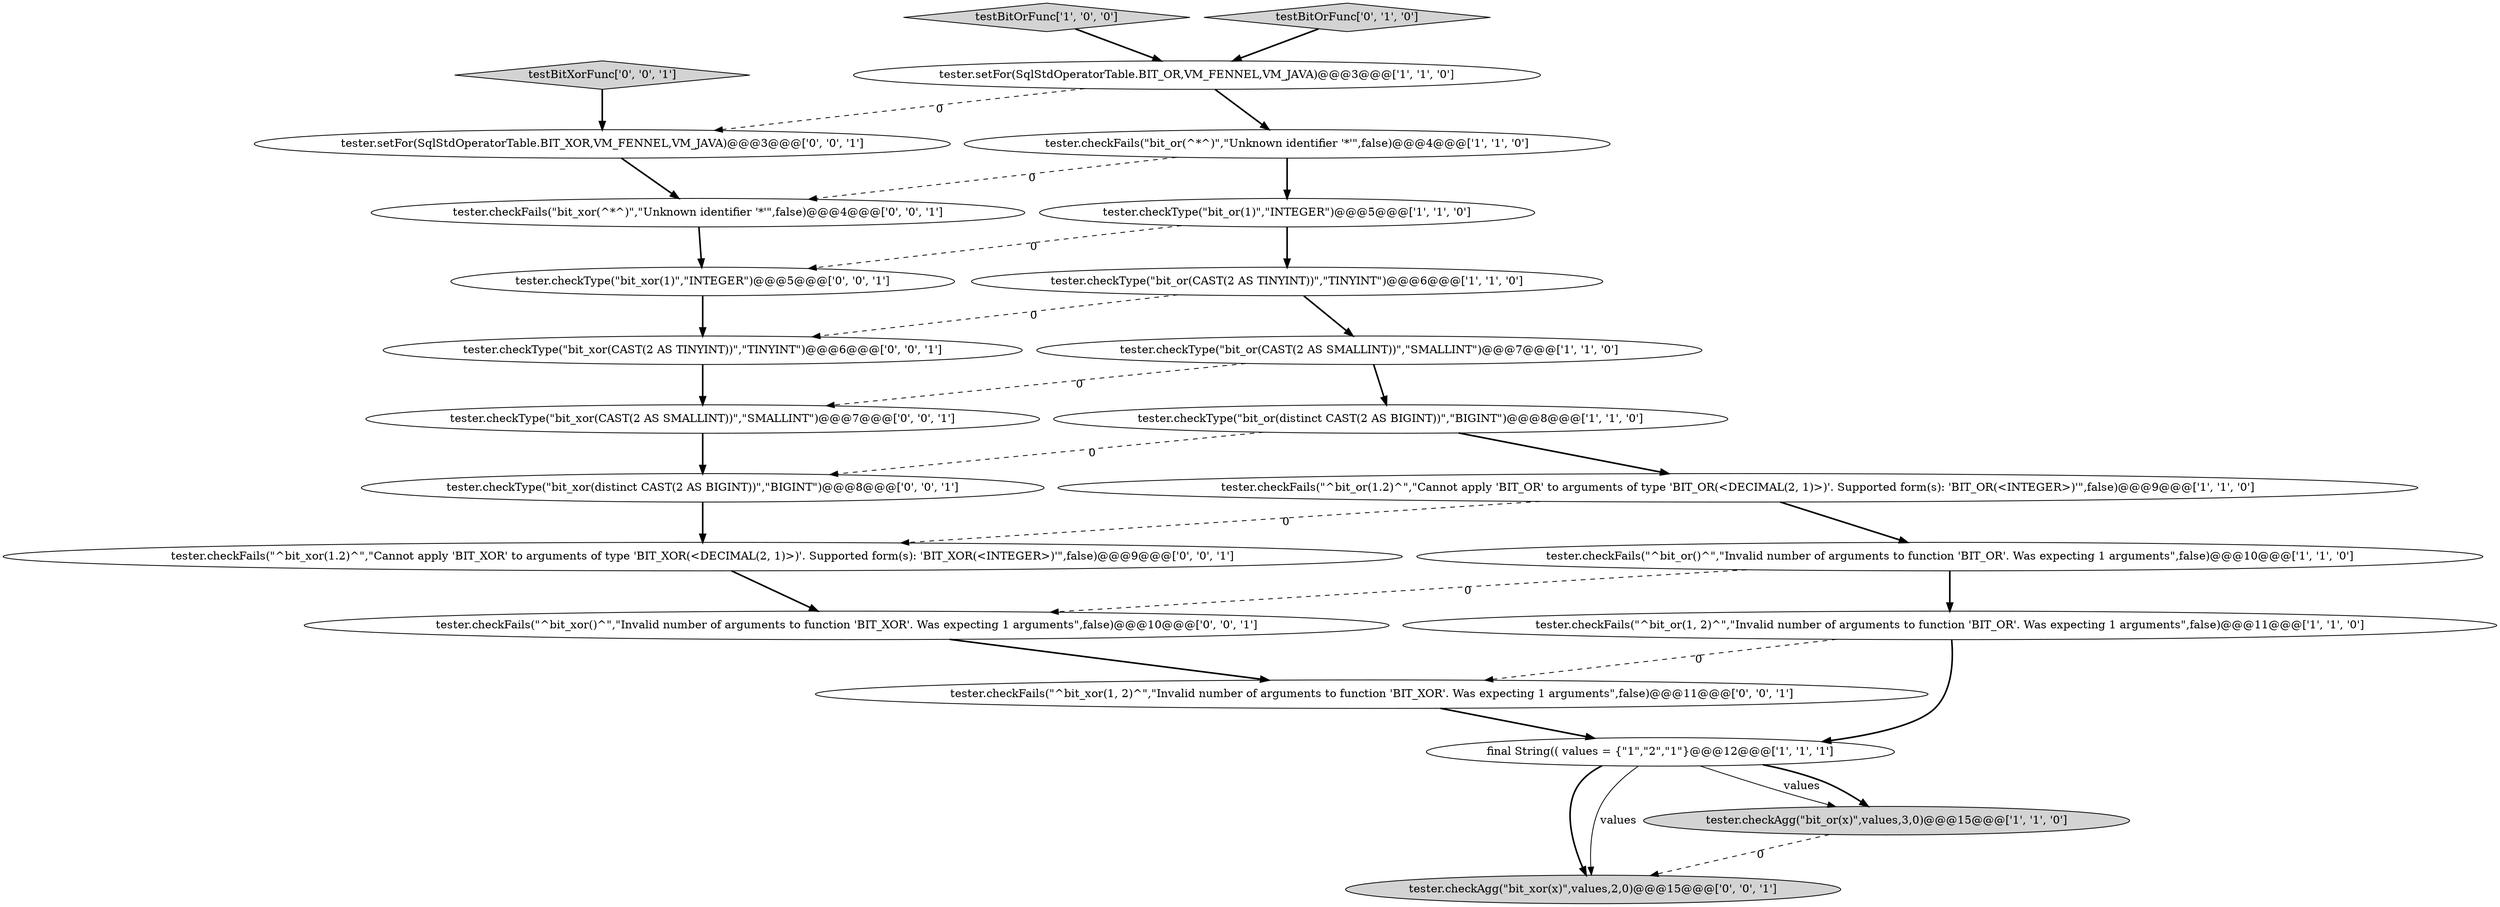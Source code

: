 digraph {
1 [style = filled, label = "tester.setFor(SqlStdOperatorTable.BIT_OR,VM_FENNEL,VM_JAVA)@@@3@@@['1', '1', '0']", fillcolor = white, shape = ellipse image = "AAA0AAABBB1BBB"];
5 [style = filled, label = "tester.checkFails(\"^bit_or(1, 2)^\",\"Invalid number of arguments to function 'BIT_OR'. Was expecting 1 arguments\",false)@@@11@@@['1', '1', '0']", fillcolor = white, shape = ellipse image = "AAA0AAABBB1BBB"];
16 [style = filled, label = "tester.checkFails(\"^bit_xor(1.2)^\",\"Cannot apply 'BIT_XOR' to arguments of type 'BIT_XOR\(<DECIMAL\(2, 1\)>\)'\. Supported form\(s\): 'BIT_XOR\(<INTEGER>\)'\",false)@@@9@@@['0', '0', '1']", fillcolor = white, shape = ellipse image = "AAA0AAABBB3BBB"];
2 [style = filled, label = "testBitOrFunc['1', '0', '0']", fillcolor = lightgray, shape = diamond image = "AAA0AAABBB1BBB"];
17 [style = filled, label = "tester.checkType(\"bit_xor(distinct CAST(2 AS BIGINT))\",\"BIGINT\")@@@8@@@['0', '0', '1']", fillcolor = white, shape = ellipse image = "AAA0AAABBB3BBB"];
13 [style = filled, label = "tester.checkType(\"bit_xor(CAST(2 AS SMALLINT))\",\"SMALLINT\")@@@7@@@['0', '0', '1']", fillcolor = white, shape = ellipse image = "AAA0AAABBB3BBB"];
11 [style = filled, label = "tester.checkType(\"bit_or(distinct CAST(2 AS BIGINT))\",\"BIGINT\")@@@8@@@['1', '1', '0']", fillcolor = white, shape = ellipse image = "AAA0AAABBB1BBB"];
15 [style = filled, label = "tester.checkAgg(\"bit_xor(x)\",values,2,0)@@@15@@@['0', '0', '1']", fillcolor = lightgray, shape = ellipse image = "AAA0AAABBB3BBB"];
3 [style = filled, label = "tester.checkType(\"bit_or(1)\",\"INTEGER\")@@@5@@@['1', '1', '0']", fillcolor = white, shape = ellipse image = "AAA0AAABBB1BBB"];
21 [style = filled, label = "tester.checkFails(\"^bit_xor()^\",\"Invalid number of arguments to function 'BIT_XOR'. Was expecting 1 arguments\",false)@@@10@@@['0', '0', '1']", fillcolor = white, shape = ellipse image = "AAA0AAABBB3BBB"];
6 [style = filled, label = "final String(( values = {\"1\",\"2\",\"1\"}@@@12@@@['1', '1', '1']", fillcolor = white, shape = ellipse image = "AAA0AAABBB1BBB"];
22 [style = filled, label = "testBitXorFunc['0', '0', '1']", fillcolor = lightgray, shape = diamond image = "AAA0AAABBB3BBB"];
20 [style = filled, label = "tester.checkFails(\"bit_xor(^*^)\",\"Unknown identifier '\*'\",false)@@@4@@@['0', '0', '1']", fillcolor = white, shape = ellipse image = "AAA0AAABBB3BBB"];
0 [style = filled, label = "tester.checkType(\"bit_or(CAST(2 AS SMALLINT))\",\"SMALLINT\")@@@7@@@['1', '1', '0']", fillcolor = white, shape = ellipse image = "AAA0AAABBB1BBB"];
18 [style = filled, label = "tester.setFor(SqlStdOperatorTable.BIT_XOR,VM_FENNEL,VM_JAVA)@@@3@@@['0', '0', '1']", fillcolor = white, shape = ellipse image = "AAA0AAABBB3BBB"];
23 [style = filled, label = "tester.checkFails(\"^bit_xor(1, 2)^\",\"Invalid number of arguments to function 'BIT_XOR'. Was expecting 1 arguments\",false)@@@11@@@['0', '0', '1']", fillcolor = white, shape = ellipse image = "AAA0AAABBB3BBB"];
12 [style = filled, label = "testBitOrFunc['0', '1', '0']", fillcolor = lightgray, shape = diamond image = "AAA0AAABBB2BBB"];
7 [style = filled, label = "tester.checkAgg(\"bit_or(x)\",values,3,0)@@@15@@@['1', '1', '0']", fillcolor = lightgray, shape = ellipse image = "AAA0AAABBB1BBB"];
4 [style = filled, label = "tester.checkFails(\"^bit_or()^\",\"Invalid number of arguments to function 'BIT_OR'. Was expecting 1 arguments\",false)@@@10@@@['1', '1', '0']", fillcolor = white, shape = ellipse image = "AAA0AAABBB1BBB"];
14 [style = filled, label = "tester.checkType(\"bit_xor(CAST(2 AS TINYINT))\",\"TINYINT\")@@@6@@@['0', '0', '1']", fillcolor = white, shape = ellipse image = "AAA0AAABBB3BBB"];
9 [style = filled, label = "tester.checkFails(\"bit_or(^*^)\",\"Unknown identifier '\*'\",false)@@@4@@@['1', '1', '0']", fillcolor = white, shape = ellipse image = "AAA0AAABBB1BBB"];
19 [style = filled, label = "tester.checkType(\"bit_xor(1)\",\"INTEGER\")@@@5@@@['0', '0', '1']", fillcolor = white, shape = ellipse image = "AAA0AAABBB3BBB"];
8 [style = filled, label = "tester.checkFails(\"^bit_or(1.2)^\",\"Cannot apply 'BIT_OR' to arguments of type 'BIT_OR\(<DECIMAL\(2, 1\)>\)'\. Supported form\(s\): 'BIT_OR\(<INTEGER>\)'\",false)@@@9@@@['1', '1', '0']", fillcolor = white, shape = ellipse image = "AAA0AAABBB1BBB"];
10 [style = filled, label = "tester.checkType(\"bit_or(CAST(2 AS TINYINT))\",\"TINYINT\")@@@6@@@['1', '1', '0']", fillcolor = white, shape = ellipse image = "AAA0AAABBB1BBB"];
9->20 [style = dashed, label="0"];
8->16 [style = dashed, label="0"];
2->1 [style = bold, label=""];
5->23 [style = dashed, label="0"];
0->11 [style = bold, label=""];
1->18 [style = dashed, label="0"];
11->17 [style = dashed, label="0"];
4->21 [style = dashed, label="0"];
12->1 [style = bold, label=""];
1->9 [style = bold, label=""];
6->15 [style = bold, label=""];
3->19 [style = dashed, label="0"];
3->10 [style = bold, label=""];
18->20 [style = bold, label=""];
13->17 [style = bold, label=""];
22->18 [style = bold, label=""];
6->15 [style = solid, label="values"];
19->14 [style = bold, label=""];
5->6 [style = bold, label=""];
6->7 [style = solid, label="values"];
16->21 [style = bold, label=""];
23->6 [style = bold, label=""];
10->0 [style = bold, label=""];
0->13 [style = dashed, label="0"];
7->15 [style = dashed, label="0"];
9->3 [style = bold, label=""];
11->8 [style = bold, label=""];
8->4 [style = bold, label=""];
14->13 [style = bold, label=""];
6->7 [style = bold, label=""];
20->19 [style = bold, label=""];
4->5 [style = bold, label=""];
10->14 [style = dashed, label="0"];
17->16 [style = bold, label=""];
21->23 [style = bold, label=""];
}
